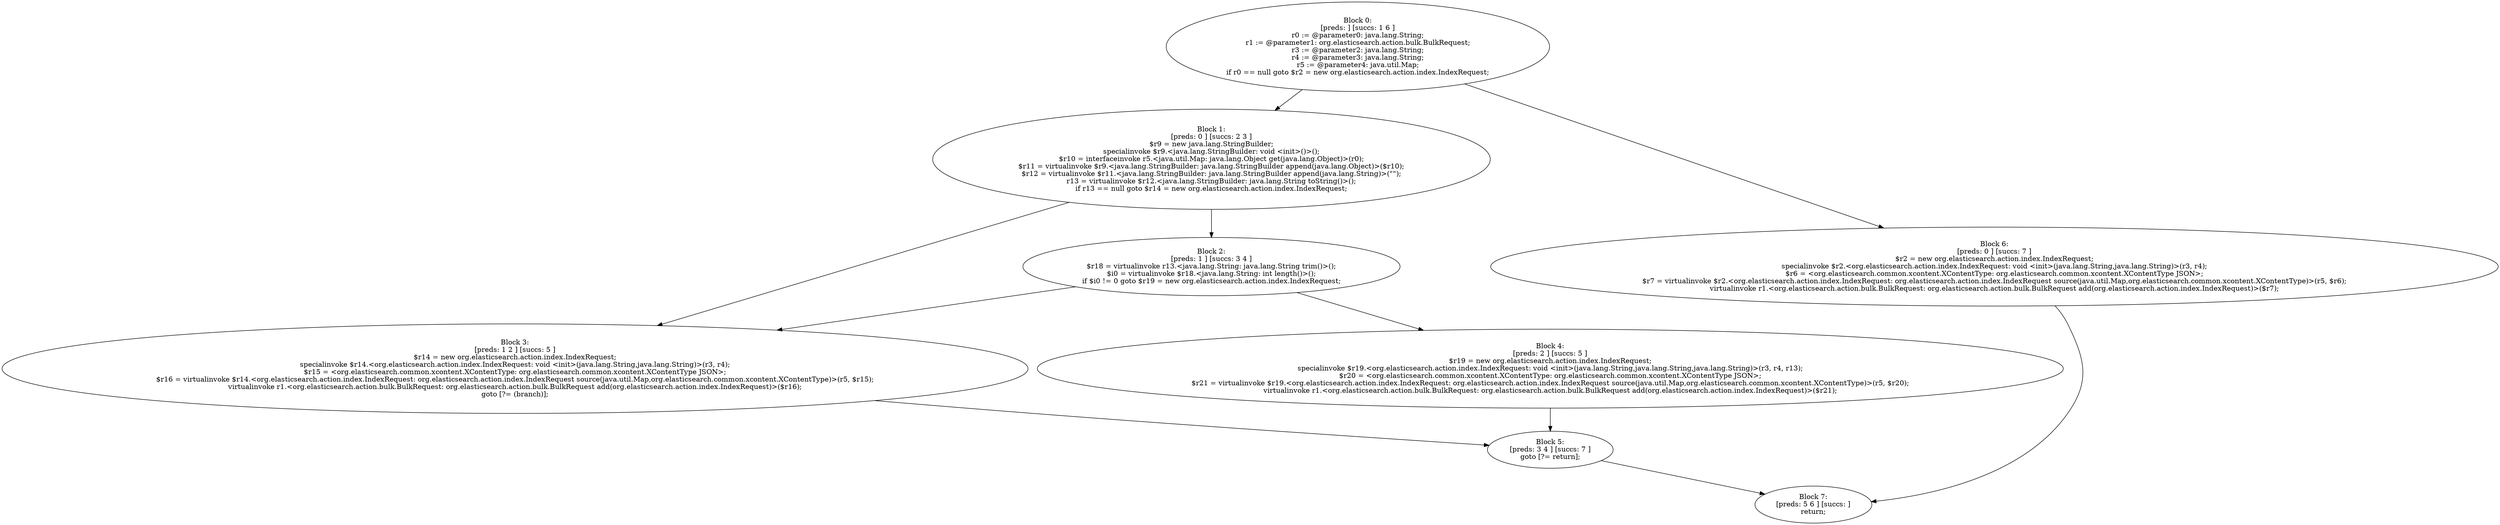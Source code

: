 digraph "unitGraph" {
    "Block 0:
[preds: ] [succs: 1 6 ]
r0 := @parameter0: java.lang.String;
r1 := @parameter1: org.elasticsearch.action.bulk.BulkRequest;
r3 := @parameter2: java.lang.String;
r4 := @parameter3: java.lang.String;
r5 := @parameter4: java.util.Map;
if r0 == null goto $r2 = new org.elasticsearch.action.index.IndexRequest;
"
    "Block 1:
[preds: 0 ] [succs: 2 3 ]
$r9 = new java.lang.StringBuilder;
specialinvoke $r9.<java.lang.StringBuilder: void <init>()>();
$r10 = interfaceinvoke r5.<java.util.Map: java.lang.Object get(java.lang.Object)>(r0);
$r11 = virtualinvoke $r9.<java.lang.StringBuilder: java.lang.StringBuilder append(java.lang.Object)>($r10);
$r12 = virtualinvoke $r11.<java.lang.StringBuilder: java.lang.StringBuilder append(java.lang.String)>(\"\");
r13 = virtualinvoke $r12.<java.lang.StringBuilder: java.lang.String toString()>();
if r13 == null goto $r14 = new org.elasticsearch.action.index.IndexRequest;
"
    "Block 2:
[preds: 1 ] [succs: 3 4 ]
$r18 = virtualinvoke r13.<java.lang.String: java.lang.String trim()>();
$i0 = virtualinvoke $r18.<java.lang.String: int length()>();
if $i0 != 0 goto $r19 = new org.elasticsearch.action.index.IndexRequest;
"
    "Block 3:
[preds: 1 2 ] [succs: 5 ]
$r14 = new org.elasticsearch.action.index.IndexRequest;
specialinvoke $r14.<org.elasticsearch.action.index.IndexRequest: void <init>(java.lang.String,java.lang.String)>(r3, r4);
$r15 = <org.elasticsearch.common.xcontent.XContentType: org.elasticsearch.common.xcontent.XContentType JSON>;
$r16 = virtualinvoke $r14.<org.elasticsearch.action.index.IndexRequest: org.elasticsearch.action.index.IndexRequest source(java.util.Map,org.elasticsearch.common.xcontent.XContentType)>(r5, $r15);
virtualinvoke r1.<org.elasticsearch.action.bulk.BulkRequest: org.elasticsearch.action.bulk.BulkRequest add(org.elasticsearch.action.index.IndexRequest)>($r16);
goto [?= (branch)];
"
    "Block 4:
[preds: 2 ] [succs: 5 ]
$r19 = new org.elasticsearch.action.index.IndexRequest;
specialinvoke $r19.<org.elasticsearch.action.index.IndexRequest: void <init>(java.lang.String,java.lang.String,java.lang.String)>(r3, r4, r13);
$r20 = <org.elasticsearch.common.xcontent.XContentType: org.elasticsearch.common.xcontent.XContentType JSON>;
$r21 = virtualinvoke $r19.<org.elasticsearch.action.index.IndexRequest: org.elasticsearch.action.index.IndexRequest source(java.util.Map,org.elasticsearch.common.xcontent.XContentType)>(r5, $r20);
virtualinvoke r1.<org.elasticsearch.action.bulk.BulkRequest: org.elasticsearch.action.bulk.BulkRequest add(org.elasticsearch.action.index.IndexRequest)>($r21);
"
    "Block 5:
[preds: 3 4 ] [succs: 7 ]
goto [?= return];
"
    "Block 6:
[preds: 0 ] [succs: 7 ]
$r2 = new org.elasticsearch.action.index.IndexRequest;
specialinvoke $r2.<org.elasticsearch.action.index.IndexRequest: void <init>(java.lang.String,java.lang.String)>(r3, r4);
$r6 = <org.elasticsearch.common.xcontent.XContentType: org.elasticsearch.common.xcontent.XContentType JSON>;
$r7 = virtualinvoke $r2.<org.elasticsearch.action.index.IndexRequest: org.elasticsearch.action.index.IndexRequest source(java.util.Map,org.elasticsearch.common.xcontent.XContentType)>(r5, $r6);
virtualinvoke r1.<org.elasticsearch.action.bulk.BulkRequest: org.elasticsearch.action.bulk.BulkRequest add(org.elasticsearch.action.index.IndexRequest)>($r7);
"
    "Block 7:
[preds: 5 6 ] [succs: ]
return;
"
    "Block 0:
[preds: ] [succs: 1 6 ]
r0 := @parameter0: java.lang.String;
r1 := @parameter1: org.elasticsearch.action.bulk.BulkRequest;
r3 := @parameter2: java.lang.String;
r4 := @parameter3: java.lang.String;
r5 := @parameter4: java.util.Map;
if r0 == null goto $r2 = new org.elasticsearch.action.index.IndexRequest;
"->"Block 1:
[preds: 0 ] [succs: 2 3 ]
$r9 = new java.lang.StringBuilder;
specialinvoke $r9.<java.lang.StringBuilder: void <init>()>();
$r10 = interfaceinvoke r5.<java.util.Map: java.lang.Object get(java.lang.Object)>(r0);
$r11 = virtualinvoke $r9.<java.lang.StringBuilder: java.lang.StringBuilder append(java.lang.Object)>($r10);
$r12 = virtualinvoke $r11.<java.lang.StringBuilder: java.lang.StringBuilder append(java.lang.String)>(\"\");
r13 = virtualinvoke $r12.<java.lang.StringBuilder: java.lang.String toString()>();
if r13 == null goto $r14 = new org.elasticsearch.action.index.IndexRequest;
";
    "Block 0:
[preds: ] [succs: 1 6 ]
r0 := @parameter0: java.lang.String;
r1 := @parameter1: org.elasticsearch.action.bulk.BulkRequest;
r3 := @parameter2: java.lang.String;
r4 := @parameter3: java.lang.String;
r5 := @parameter4: java.util.Map;
if r0 == null goto $r2 = new org.elasticsearch.action.index.IndexRequest;
"->"Block 6:
[preds: 0 ] [succs: 7 ]
$r2 = new org.elasticsearch.action.index.IndexRequest;
specialinvoke $r2.<org.elasticsearch.action.index.IndexRequest: void <init>(java.lang.String,java.lang.String)>(r3, r4);
$r6 = <org.elasticsearch.common.xcontent.XContentType: org.elasticsearch.common.xcontent.XContentType JSON>;
$r7 = virtualinvoke $r2.<org.elasticsearch.action.index.IndexRequest: org.elasticsearch.action.index.IndexRequest source(java.util.Map,org.elasticsearch.common.xcontent.XContentType)>(r5, $r6);
virtualinvoke r1.<org.elasticsearch.action.bulk.BulkRequest: org.elasticsearch.action.bulk.BulkRequest add(org.elasticsearch.action.index.IndexRequest)>($r7);
";
    "Block 1:
[preds: 0 ] [succs: 2 3 ]
$r9 = new java.lang.StringBuilder;
specialinvoke $r9.<java.lang.StringBuilder: void <init>()>();
$r10 = interfaceinvoke r5.<java.util.Map: java.lang.Object get(java.lang.Object)>(r0);
$r11 = virtualinvoke $r9.<java.lang.StringBuilder: java.lang.StringBuilder append(java.lang.Object)>($r10);
$r12 = virtualinvoke $r11.<java.lang.StringBuilder: java.lang.StringBuilder append(java.lang.String)>(\"\");
r13 = virtualinvoke $r12.<java.lang.StringBuilder: java.lang.String toString()>();
if r13 == null goto $r14 = new org.elasticsearch.action.index.IndexRequest;
"->"Block 2:
[preds: 1 ] [succs: 3 4 ]
$r18 = virtualinvoke r13.<java.lang.String: java.lang.String trim()>();
$i0 = virtualinvoke $r18.<java.lang.String: int length()>();
if $i0 != 0 goto $r19 = new org.elasticsearch.action.index.IndexRequest;
";
    "Block 1:
[preds: 0 ] [succs: 2 3 ]
$r9 = new java.lang.StringBuilder;
specialinvoke $r9.<java.lang.StringBuilder: void <init>()>();
$r10 = interfaceinvoke r5.<java.util.Map: java.lang.Object get(java.lang.Object)>(r0);
$r11 = virtualinvoke $r9.<java.lang.StringBuilder: java.lang.StringBuilder append(java.lang.Object)>($r10);
$r12 = virtualinvoke $r11.<java.lang.StringBuilder: java.lang.StringBuilder append(java.lang.String)>(\"\");
r13 = virtualinvoke $r12.<java.lang.StringBuilder: java.lang.String toString()>();
if r13 == null goto $r14 = new org.elasticsearch.action.index.IndexRequest;
"->"Block 3:
[preds: 1 2 ] [succs: 5 ]
$r14 = new org.elasticsearch.action.index.IndexRequest;
specialinvoke $r14.<org.elasticsearch.action.index.IndexRequest: void <init>(java.lang.String,java.lang.String)>(r3, r4);
$r15 = <org.elasticsearch.common.xcontent.XContentType: org.elasticsearch.common.xcontent.XContentType JSON>;
$r16 = virtualinvoke $r14.<org.elasticsearch.action.index.IndexRequest: org.elasticsearch.action.index.IndexRequest source(java.util.Map,org.elasticsearch.common.xcontent.XContentType)>(r5, $r15);
virtualinvoke r1.<org.elasticsearch.action.bulk.BulkRequest: org.elasticsearch.action.bulk.BulkRequest add(org.elasticsearch.action.index.IndexRequest)>($r16);
goto [?= (branch)];
";
    "Block 2:
[preds: 1 ] [succs: 3 4 ]
$r18 = virtualinvoke r13.<java.lang.String: java.lang.String trim()>();
$i0 = virtualinvoke $r18.<java.lang.String: int length()>();
if $i0 != 0 goto $r19 = new org.elasticsearch.action.index.IndexRequest;
"->"Block 3:
[preds: 1 2 ] [succs: 5 ]
$r14 = new org.elasticsearch.action.index.IndexRequest;
specialinvoke $r14.<org.elasticsearch.action.index.IndexRequest: void <init>(java.lang.String,java.lang.String)>(r3, r4);
$r15 = <org.elasticsearch.common.xcontent.XContentType: org.elasticsearch.common.xcontent.XContentType JSON>;
$r16 = virtualinvoke $r14.<org.elasticsearch.action.index.IndexRequest: org.elasticsearch.action.index.IndexRequest source(java.util.Map,org.elasticsearch.common.xcontent.XContentType)>(r5, $r15);
virtualinvoke r1.<org.elasticsearch.action.bulk.BulkRequest: org.elasticsearch.action.bulk.BulkRequest add(org.elasticsearch.action.index.IndexRequest)>($r16);
goto [?= (branch)];
";
    "Block 2:
[preds: 1 ] [succs: 3 4 ]
$r18 = virtualinvoke r13.<java.lang.String: java.lang.String trim()>();
$i0 = virtualinvoke $r18.<java.lang.String: int length()>();
if $i0 != 0 goto $r19 = new org.elasticsearch.action.index.IndexRequest;
"->"Block 4:
[preds: 2 ] [succs: 5 ]
$r19 = new org.elasticsearch.action.index.IndexRequest;
specialinvoke $r19.<org.elasticsearch.action.index.IndexRequest: void <init>(java.lang.String,java.lang.String,java.lang.String)>(r3, r4, r13);
$r20 = <org.elasticsearch.common.xcontent.XContentType: org.elasticsearch.common.xcontent.XContentType JSON>;
$r21 = virtualinvoke $r19.<org.elasticsearch.action.index.IndexRequest: org.elasticsearch.action.index.IndexRequest source(java.util.Map,org.elasticsearch.common.xcontent.XContentType)>(r5, $r20);
virtualinvoke r1.<org.elasticsearch.action.bulk.BulkRequest: org.elasticsearch.action.bulk.BulkRequest add(org.elasticsearch.action.index.IndexRequest)>($r21);
";
    "Block 3:
[preds: 1 2 ] [succs: 5 ]
$r14 = new org.elasticsearch.action.index.IndexRequest;
specialinvoke $r14.<org.elasticsearch.action.index.IndexRequest: void <init>(java.lang.String,java.lang.String)>(r3, r4);
$r15 = <org.elasticsearch.common.xcontent.XContentType: org.elasticsearch.common.xcontent.XContentType JSON>;
$r16 = virtualinvoke $r14.<org.elasticsearch.action.index.IndexRequest: org.elasticsearch.action.index.IndexRequest source(java.util.Map,org.elasticsearch.common.xcontent.XContentType)>(r5, $r15);
virtualinvoke r1.<org.elasticsearch.action.bulk.BulkRequest: org.elasticsearch.action.bulk.BulkRequest add(org.elasticsearch.action.index.IndexRequest)>($r16);
goto [?= (branch)];
"->"Block 5:
[preds: 3 4 ] [succs: 7 ]
goto [?= return];
";
    "Block 4:
[preds: 2 ] [succs: 5 ]
$r19 = new org.elasticsearch.action.index.IndexRequest;
specialinvoke $r19.<org.elasticsearch.action.index.IndexRequest: void <init>(java.lang.String,java.lang.String,java.lang.String)>(r3, r4, r13);
$r20 = <org.elasticsearch.common.xcontent.XContentType: org.elasticsearch.common.xcontent.XContentType JSON>;
$r21 = virtualinvoke $r19.<org.elasticsearch.action.index.IndexRequest: org.elasticsearch.action.index.IndexRequest source(java.util.Map,org.elasticsearch.common.xcontent.XContentType)>(r5, $r20);
virtualinvoke r1.<org.elasticsearch.action.bulk.BulkRequest: org.elasticsearch.action.bulk.BulkRequest add(org.elasticsearch.action.index.IndexRequest)>($r21);
"->"Block 5:
[preds: 3 4 ] [succs: 7 ]
goto [?= return];
";
    "Block 5:
[preds: 3 4 ] [succs: 7 ]
goto [?= return];
"->"Block 7:
[preds: 5 6 ] [succs: ]
return;
";
    "Block 6:
[preds: 0 ] [succs: 7 ]
$r2 = new org.elasticsearch.action.index.IndexRequest;
specialinvoke $r2.<org.elasticsearch.action.index.IndexRequest: void <init>(java.lang.String,java.lang.String)>(r3, r4);
$r6 = <org.elasticsearch.common.xcontent.XContentType: org.elasticsearch.common.xcontent.XContentType JSON>;
$r7 = virtualinvoke $r2.<org.elasticsearch.action.index.IndexRequest: org.elasticsearch.action.index.IndexRequest source(java.util.Map,org.elasticsearch.common.xcontent.XContentType)>(r5, $r6);
virtualinvoke r1.<org.elasticsearch.action.bulk.BulkRequest: org.elasticsearch.action.bulk.BulkRequest add(org.elasticsearch.action.index.IndexRequest)>($r7);
"->"Block 7:
[preds: 5 6 ] [succs: ]
return;
";
}

